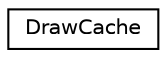 digraph G
{
  edge [fontname="Helvetica",fontsize="10",labelfontname="Helvetica",labelfontsize="10"];
  node [fontname="Helvetica",fontsize="10",shape=record];
  rankdir=LR;
  Node1 [label="DrawCache",height=0.2,width=0.4,color="black", fillcolor="white", style="filled",URL="$d6/dfe/structDrawCache.html"];
}
